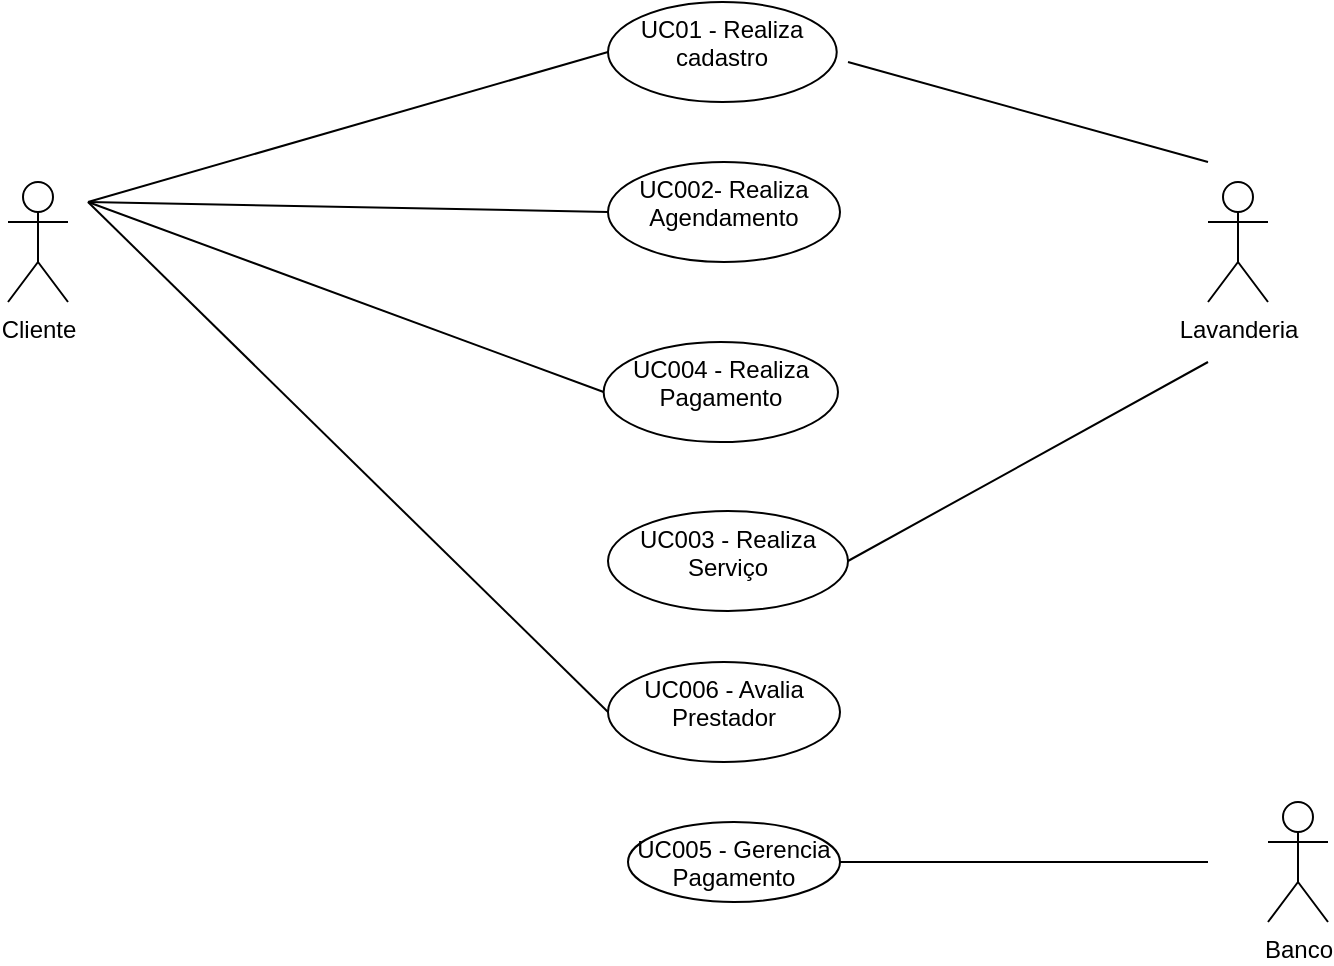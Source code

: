 <mxfile version="20.3.0" type="device"><diagram id="FGq1TvbccaH7YIzidJa4" name="Page-1"><mxGraphModel dx="1000" dy="1017" grid="1" gridSize="10" guides="1" tooltips="1" connect="1" arrows="1" fold="1" page="1" pageScale="1" pageWidth="827" pageHeight="1169" math="0" shadow="0"><root><mxCell id="0"/><mxCell id="1" parent="0"/><mxCell id="vcMsJzlUMaAFrtoYUO8e-1" value="Banco" style="shape=umlActor;verticalLabelPosition=bottom;verticalAlign=top;html=1;outlineConnect=0;" parent="1" vertex="1"><mxGeometry x="710" y="680" width="30" height="60" as="geometry"/></mxCell><mxCell id="vcMsJzlUMaAFrtoYUO8e-2" value="Cliente" style="shape=umlActor;verticalLabelPosition=bottom;verticalAlign=top;html=1;outlineConnect=0;" parent="1" vertex="1"><mxGeometry x="80" y="370" width="30" height="60" as="geometry"/></mxCell><mxCell id="vcMsJzlUMaAFrtoYUO8e-3" value="Lavanderia" style="shape=umlActor;verticalLabelPosition=bottom;verticalAlign=top;html=1;outlineConnect=0;" parent="1" vertex="1"><mxGeometry x="680" y="370" width="30" height="60" as="geometry"/></mxCell><mxCell id="vcMsJzlUMaAFrtoYUO8e-13" value="UC003 - Realiza Serviço" style="ellipse;whiteSpace=wrap;html=1;verticalAlign=top;" parent="1" vertex="1"><mxGeometry x="380" y="534.5" width="120" height="50" as="geometry"/></mxCell><mxCell id="vcMsJzlUMaAFrtoYUO8e-15" value="UC005 - Gerencia Pagamento" style="ellipse;whiteSpace=wrap;html=1;verticalAlign=top;" parent="1" vertex="1"><mxGeometry x="390" y="690" width="106" height="40" as="geometry"/></mxCell><mxCell id="vcMsJzlUMaAFrtoYUO8e-18" value="UC01 - Realiza cadastro" style="ellipse;whiteSpace=wrap;html=1;verticalAlign=top;" parent="1" vertex="1"><mxGeometry x="380" y="280" width="114.37" height="50" as="geometry"/></mxCell><mxCell id="vcMsJzlUMaAFrtoYUO8e-20" value="UC004 - Realiza Pagamento" style="ellipse;whiteSpace=wrap;html=1;verticalAlign=top;" parent="1" vertex="1"><mxGeometry x="377.82" y="450" width="117.18" height="50" as="geometry"/></mxCell><mxCell id="vcMsJzlUMaAFrtoYUO8e-22" value="UC006 - Avalia Prestador" style="ellipse;whiteSpace=wrap;html=1;verticalAlign=top;" parent="1" vertex="1"><mxGeometry x="380" y="610" width="116" height="50" as="geometry"/></mxCell><mxCell id="cCGwYH-oEIkdjXcdSKBa-2" value="" style="endArrow=none;html=1;rounded=0;entryX=0;entryY=0.5;entryDx=0;entryDy=0;" parent="1" target="vcMsJzlUMaAFrtoYUO8e-18" edge="1"><mxGeometry width="50" height="50" relative="1" as="geometry"><mxPoint x="120" y="380" as="sourcePoint"/><mxPoint x="510" y="530" as="targetPoint"/></mxGeometry></mxCell><mxCell id="cCGwYH-oEIkdjXcdSKBa-3" value="" style="endArrow=none;html=1;rounded=0;entryX=0;entryY=0.5;entryDx=0;entryDy=0;" parent="1" target="vcMsJzlUMaAFrtoYUO8e-20" edge="1"><mxGeometry width="50" height="50" relative="1" as="geometry"><mxPoint x="120" y="380" as="sourcePoint"/><mxPoint x="251.41" y="405" as="targetPoint"/></mxGeometry></mxCell><mxCell id="cCGwYH-oEIkdjXcdSKBa-4" value="" style="endArrow=none;html=1;rounded=0;entryX=0;entryY=0.5;entryDx=0;entryDy=0;" parent="1" target="vcMsJzlUMaAFrtoYUO8e-22" edge="1"><mxGeometry width="50" height="50" relative="1" as="geometry"><mxPoint x="120" y="380" as="sourcePoint"/><mxPoint x="261.41" y="415" as="targetPoint"/></mxGeometry></mxCell><mxCell id="cCGwYH-oEIkdjXcdSKBa-5" value="" style="endArrow=none;html=1;rounded=0;" parent="1" edge="1"><mxGeometry width="50" height="50" relative="1" as="geometry"><mxPoint x="680" y="360" as="sourcePoint"/><mxPoint x="500" y="310" as="targetPoint"/></mxGeometry></mxCell><mxCell id="cCGwYH-oEIkdjXcdSKBa-6" value="" style="endArrow=none;html=1;rounded=0;entryX=1;entryY=0.5;entryDx=0;entryDy=0;" parent="1" target="vcMsJzlUMaAFrtoYUO8e-13" edge="1"><mxGeometry width="50" height="50" relative="1" as="geometry"><mxPoint x="680" y="460" as="sourcePoint"/><mxPoint x="281.41" y="435" as="targetPoint"/></mxGeometry></mxCell><mxCell id="cCGwYH-oEIkdjXcdSKBa-8" value="" style="endArrow=none;html=1;rounded=0;entryX=1;entryY=0.5;entryDx=0;entryDy=0;" parent="1" target="vcMsJzlUMaAFrtoYUO8e-15" edge="1"><mxGeometry width="50" height="50" relative="1" as="geometry"><mxPoint x="680" y="710" as="sourcePoint"/><mxPoint x="301.41" y="455" as="targetPoint"/></mxGeometry></mxCell><mxCell id="cCGwYH-oEIkdjXcdSKBa-16" value="UC002- Realiza&lt;br&gt;Agendamento" style="ellipse;whiteSpace=wrap;html=1;verticalAlign=top;" parent="1" vertex="1"><mxGeometry x="380" y="360" width="116" height="50" as="geometry"/></mxCell><mxCell id="cCGwYH-oEIkdjXcdSKBa-17" value="" style="endArrow=none;html=1;rounded=0;entryX=0;entryY=0.5;entryDx=0;entryDy=0;" parent="1" target="cCGwYH-oEIkdjXcdSKBa-16" edge="1"><mxGeometry width="50" height="50" relative="1" as="geometry"><mxPoint x="120" y="380" as="sourcePoint"/><mxPoint x="251.41" y="615" as="targetPoint"/></mxGeometry></mxCell></root></mxGraphModel></diagram></mxfile>